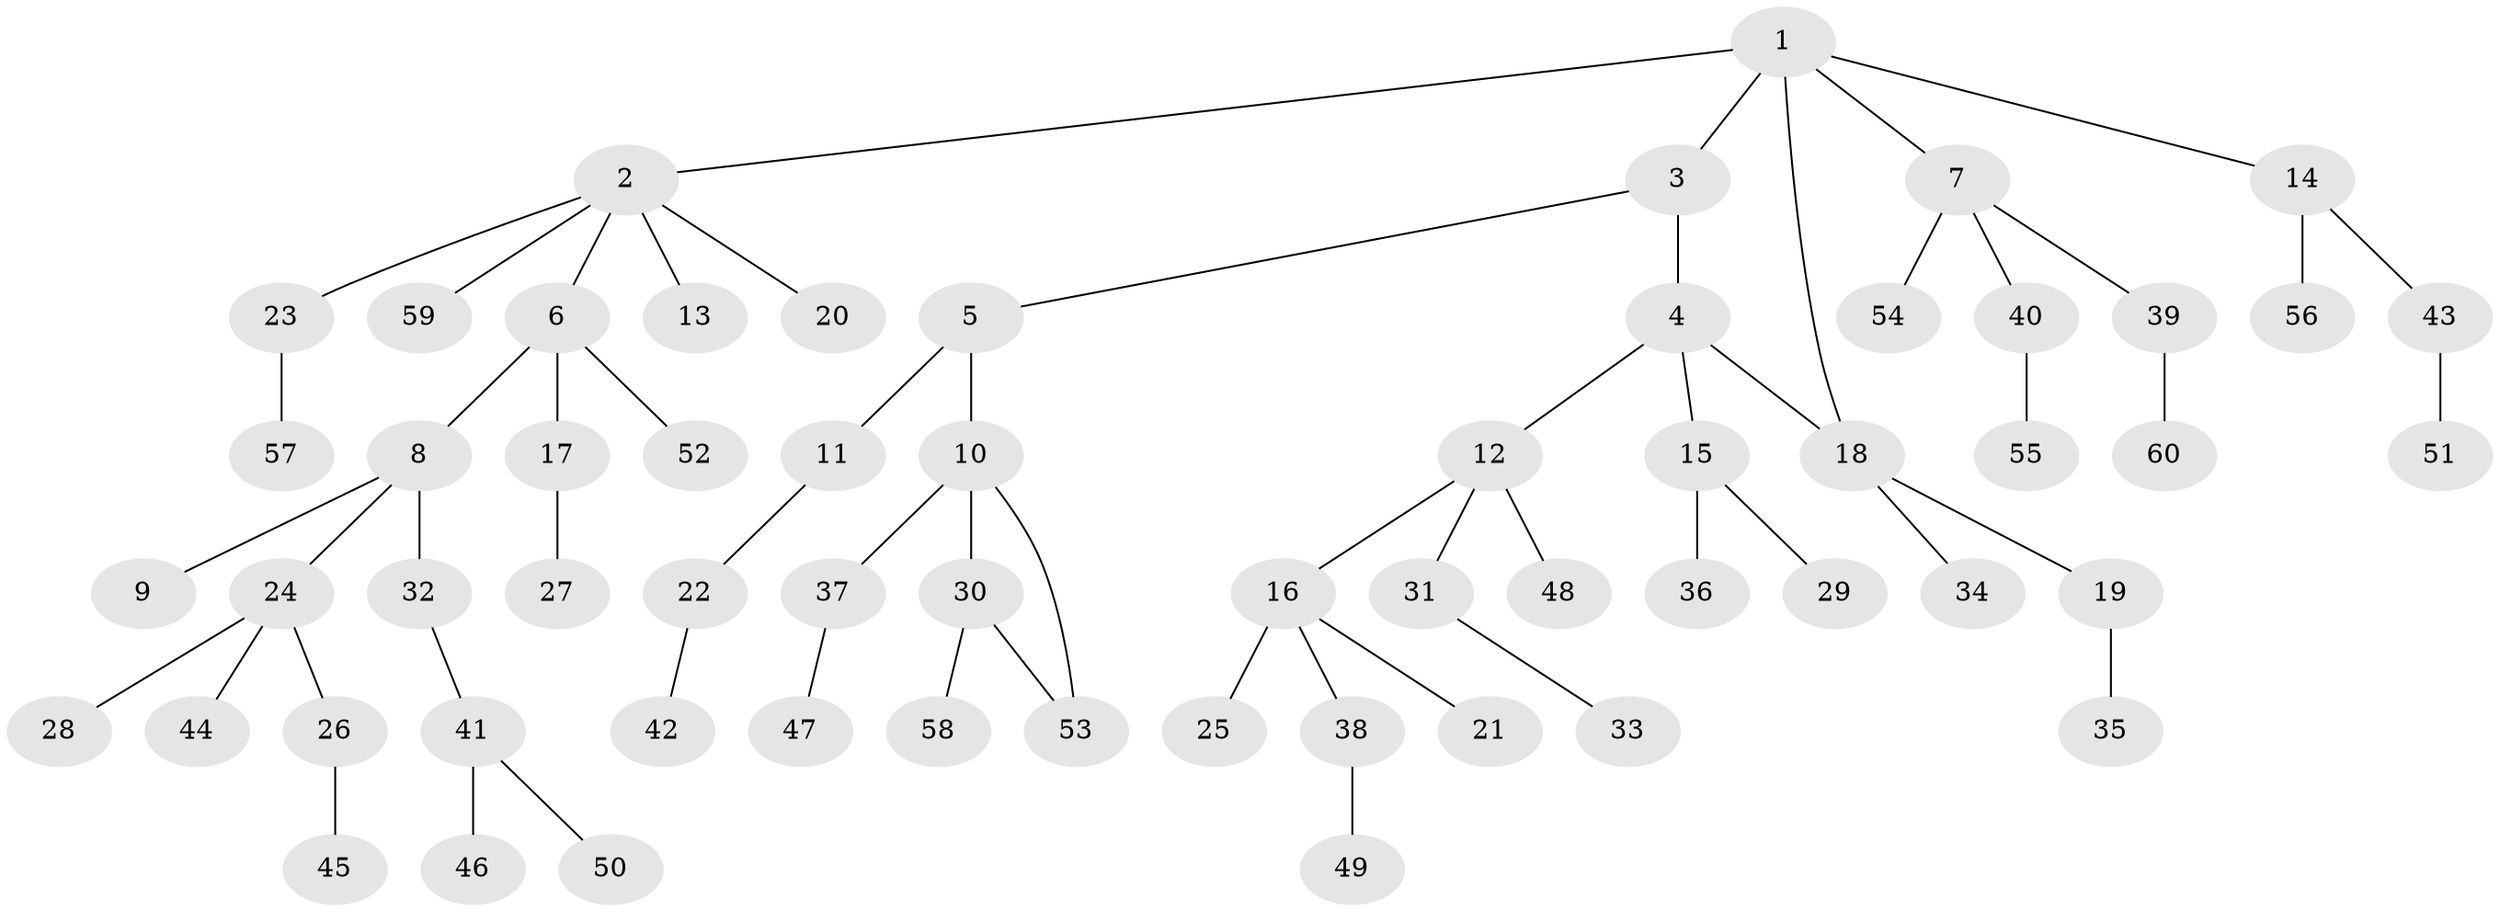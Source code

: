 // coarse degree distribution, {6: 0.05128205128205128, 5: 0.02564102564102564, 4: 0.10256410256410256, 3: 0.10256410256410256, 1: 0.5897435897435898, 2: 0.1282051282051282}
// Generated by graph-tools (version 1.1) at 2025/23/03/03/25 07:23:34]
// undirected, 60 vertices, 61 edges
graph export_dot {
graph [start="1"]
  node [color=gray90,style=filled];
  1;
  2;
  3;
  4;
  5;
  6;
  7;
  8;
  9;
  10;
  11;
  12;
  13;
  14;
  15;
  16;
  17;
  18;
  19;
  20;
  21;
  22;
  23;
  24;
  25;
  26;
  27;
  28;
  29;
  30;
  31;
  32;
  33;
  34;
  35;
  36;
  37;
  38;
  39;
  40;
  41;
  42;
  43;
  44;
  45;
  46;
  47;
  48;
  49;
  50;
  51;
  52;
  53;
  54;
  55;
  56;
  57;
  58;
  59;
  60;
  1 -- 2;
  1 -- 3;
  1 -- 7;
  1 -- 14;
  1 -- 18;
  2 -- 6;
  2 -- 13;
  2 -- 20;
  2 -- 23;
  2 -- 59;
  3 -- 4;
  3 -- 5;
  4 -- 12;
  4 -- 15;
  4 -- 18;
  5 -- 10;
  5 -- 11;
  6 -- 8;
  6 -- 17;
  6 -- 52;
  7 -- 39;
  7 -- 40;
  7 -- 54;
  8 -- 9;
  8 -- 24;
  8 -- 32;
  10 -- 30;
  10 -- 37;
  10 -- 53;
  11 -- 22;
  12 -- 16;
  12 -- 31;
  12 -- 48;
  14 -- 43;
  14 -- 56;
  15 -- 29;
  15 -- 36;
  16 -- 21;
  16 -- 25;
  16 -- 38;
  17 -- 27;
  18 -- 19;
  18 -- 34;
  19 -- 35;
  22 -- 42;
  23 -- 57;
  24 -- 26;
  24 -- 28;
  24 -- 44;
  26 -- 45;
  30 -- 58;
  30 -- 53;
  31 -- 33;
  32 -- 41;
  37 -- 47;
  38 -- 49;
  39 -- 60;
  40 -- 55;
  41 -- 46;
  41 -- 50;
  43 -- 51;
}
